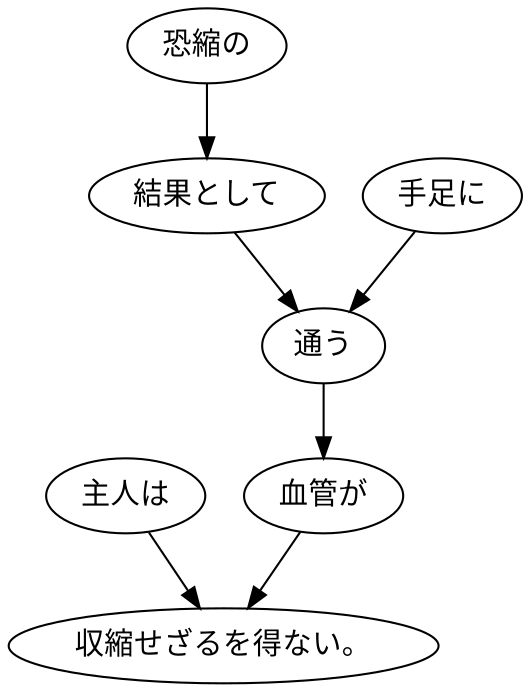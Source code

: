 digraph graph4924 {
	node0 [label="主人は"];
	node1 [label="恐縮の"];
	node2 [label="結果として"];
	node3 [label="手足に"];
	node4 [label="通う"];
	node5 [label="血管が"];
	node6 [label="収縮せざるを得ない。"];
	node0 -> node6;
	node1 -> node2;
	node2 -> node4;
	node3 -> node4;
	node4 -> node5;
	node5 -> node6;
}
